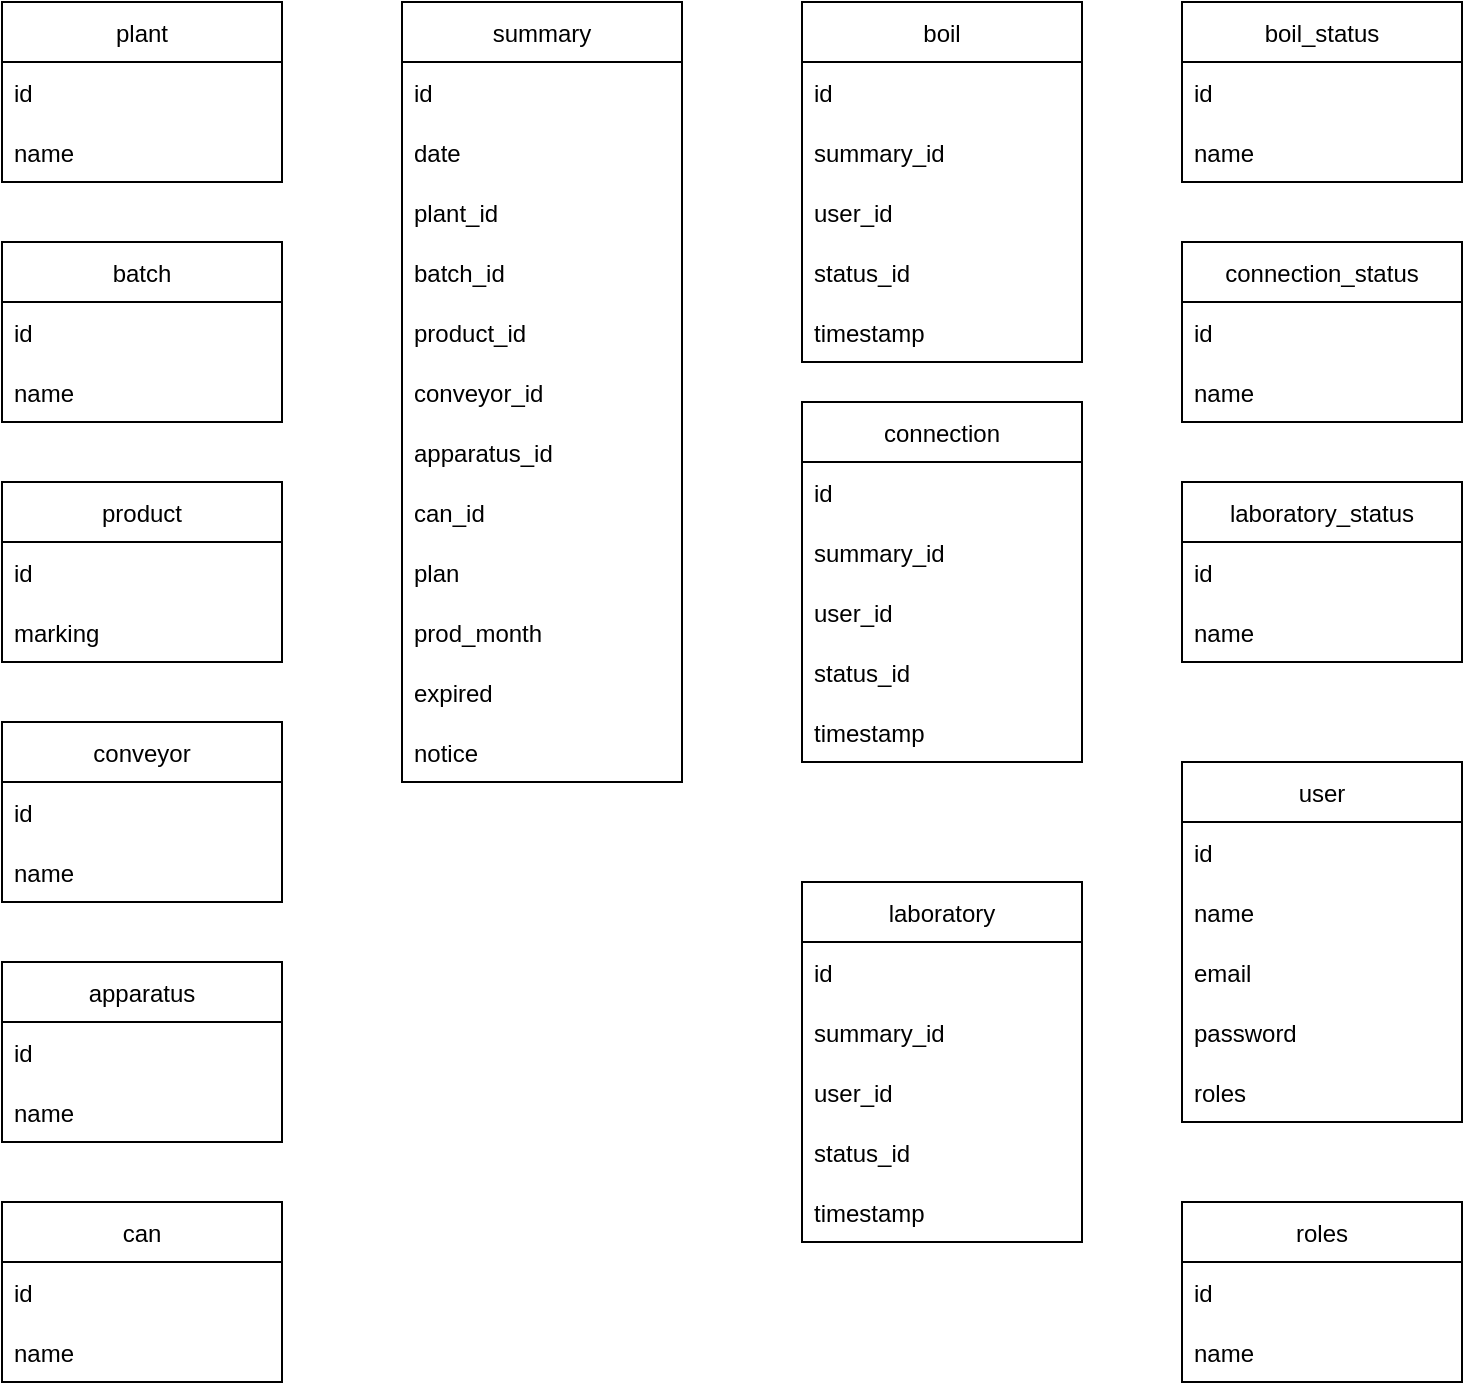 <mxfile version="18.0.3" type="github">
  <diagram id="KZDdiB5b4ge5LAU7r4sU" name="Page-1">
    <mxGraphModel dx="1422" dy="762" grid="1" gridSize="10" guides="1" tooltips="1" connect="1" arrows="1" fold="1" page="1" pageScale="1" pageWidth="827" pageHeight="1169" math="0" shadow="0">
      <root>
        <mxCell id="0" />
        <mxCell id="1" parent="0" />
        <mxCell id="KqP-pL6W__b9JEFC_RT9-1" value="apparatus" style="swimlane;fontStyle=0;childLayout=stackLayout;horizontal=1;startSize=30;horizontalStack=0;resizeParent=1;resizeParentMax=0;resizeLast=0;collapsible=1;marginBottom=0;" vertex="1" parent="1">
          <mxGeometry x="40" y="520" width="140" height="90" as="geometry" />
        </mxCell>
        <mxCell id="KqP-pL6W__b9JEFC_RT9-2" value="id" style="text;strokeColor=none;fillColor=none;align=left;verticalAlign=middle;spacingLeft=4;spacingRight=4;overflow=hidden;points=[[0,0.5],[1,0.5]];portConstraint=eastwest;rotatable=0;" vertex="1" parent="KqP-pL6W__b9JEFC_RT9-1">
          <mxGeometry y="30" width="140" height="30" as="geometry" />
        </mxCell>
        <mxCell id="KqP-pL6W__b9JEFC_RT9-3" value="name" style="text;strokeColor=none;fillColor=none;align=left;verticalAlign=middle;spacingLeft=4;spacingRight=4;overflow=hidden;points=[[0,0.5],[1,0.5]];portConstraint=eastwest;rotatable=0;" vertex="1" parent="KqP-pL6W__b9JEFC_RT9-1">
          <mxGeometry y="60" width="140" height="30" as="geometry" />
        </mxCell>
        <mxCell id="KqP-pL6W__b9JEFC_RT9-5" value="plant" style="swimlane;fontStyle=0;childLayout=stackLayout;horizontal=1;startSize=30;horizontalStack=0;resizeParent=1;resizeParentMax=0;resizeLast=0;collapsible=1;marginBottom=0;" vertex="1" parent="1">
          <mxGeometry x="40" y="40" width="140" height="90" as="geometry" />
        </mxCell>
        <mxCell id="KqP-pL6W__b9JEFC_RT9-6" value="id" style="text;strokeColor=none;fillColor=none;align=left;verticalAlign=middle;spacingLeft=4;spacingRight=4;overflow=hidden;points=[[0,0.5],[1,0.5]];portConstraint=eastwest;rotatable=0;" vertex="1" parent="KqP-pL6W__b9JEFC_RT9-5">
          <mxGeometry y="30" width="140" height="30" as="geometry" />
        </mxCell>
        <mxCell id="KqP-pL6W__b9JEFC_RT9-7" value="name" style="text;strokeColor=none;fillColor=none;align=left;verticalAlign=middle;spacingLeft=4;spacingRight=4;overflow=hidden;points=[[0,0.5],[1,0.5]];portConstraint=eastwest;rotatable=0;" vertex="1" parent="KqP-pL6W__b9JEFC_RT9-5">
          <mxGeometry y="60" width="140" height="30" as="geometry" />
        </mxCell>
        <mxCell id="KqP-pL6W__b9JEFC_RT9-9" value="conveyor" style="swimlane;fontStyle=0;childLayout=stackLayout;horizontal=1;startSize=30;horizontalStack=0;resizeParent=1;resizeParentMax=0;resizeLast=0;collapsible=1;marginBottom=0;" vertex="1" parent="1">
          <mxGeometry x="40" y="400" width="140" height="90" as="geometry" />
        </mxCell>
        <mxCell id="KqP-pL6W__b9JEFC_RT9-10" value="id" style="text;strokeColor=none;fillColor=none;align=left;verticalAlign=middle;spacingLeft=4;spacingRight=4;overflow=hidden;points=[[0,0.5],[1,0.5]];portConstraint=eastwest;rotatable=0;" vertex="1" parent="KqP-pL6W__b9JEFC_RT9-9">
          <mxGeometry y="30" width="140" height="30" as="geometry" />
        </mxCell>
        <mxCell id="KqP-pL6W__b9JEFC_RT9-11" value="name" style="text;strokeColor=none;fillColor=none;align=left;verticalAlign=middle;spacingLeft=4;spacingRight=4;overflow=hidden;points=[[0,0.5],[1,0.5]];portConstraint=eastwest;rotatable=0;" vertex="1" parent="KqP-pL6W__b9JEFC_RT9-9">
          <mxGeometry y="60" width="140" height="30" as="geometry" />
        </mxCell>
        <mxCell id="KqP-pL6W__b9JEFC_RT9-15" value="summary" style="swimlane;fontStyle=0;childLayout=stackLayout;horizontal=1;startSize=30;horizontalStack=0;resizeParent=1;resizeParentMax=0;resizeLast=0;collapsible=1;marginBottom=0;" vertex="1" parent="1">
          <mxGeometry x="240" y="40" width="140" height="390" as="geometry" />
        </mxCell>
        <mxCell id="KqP-pL6W__b9JEFC_RT9-16" value="id" style="text;strokeColor=none;fillColor=none;align=left;verticalAlign=middle;spacingLeft=4;spacingRight=4;overflow=hidden;points=[[0,0.5],[1,0.5]];portConstraint=eastwest;rotatable=0;" vertex="1" parent="KqP-pL6W__b9JEFC_RT9-15">
          <mxGeometry y="30" width="140" height="30" as="geometry" />
        </mxCell>
        <mxCell id="KqP-pL6W__b9JEFC_RT9-17" value="date" style="text;strokeColor=none;fillColor=none;align=left;verticalAlign=middle;spacingLeft=4;spacingRight=4;overflow=hidden;points=[[0,0.5],[1,0.5]];portConstraint=eastwest;rotatable=0;" vertex="1" parent="KqP-pL6W__b9JEFC_RT9-15">
          <mxGeometry y="60" width="140" height="30" as="geometry" />
        </mxCell>
        <mxCell id="KqP-pL6W__b9JEFC_RT9-18" value="plant_id" style="text;strokeColor=none;fillColor=none;align=left;verticalAlign=middle;spacingLeft=4;spacingRight=4;overflow=hidden;points=[[0,0.5],[1,0.5]];portConstraint=eastwest;rotatable=0;" vertex="1" parent="KqP-pL6W__b9JEFC_RT9-15">
          <mxGeometry y="90" width="140" height="30" as="geometry" />
        </mxCell>
        <mxCell id="KqP-pL6W__b9JEFC_RT9-19" value="batch_id" style="text;strokeColor=none;fillColor=none;align=left;verticalAlign=middle;spacingLeft=4;spacingRight=4;overflow=hidden;points=[[0,0.5],[1,0.5]];portConstraint=eastwest;rotatable=0;" vertex="1" parent="KqP-pL6W__b9JEFC_RT9-15">
          <mxGeometry y="120" width="140" height="30" as="geometry" />
        </mxCell>
        <mxCell id="KqP-pL6W__b9JEFC_RT9-20" value="product_id" style="text;strokeColor=none;fillColor=none;align=left;verticalAlign=middle;spacingLeft=4;spacingRight=4;overflow=hidden;points=[[0,0.5],[1,0.5]];portConstraint=eastwest;rotatable=0;" vertex="1" parent="KqP-pL6W__b9JEFC_RT9-15">
          <mxGeometry y="150" width="140" height="30" as="geometry" />
        </mxCell>
        <mxCell id="KqP-pL6W__b9JEFC_RT9-21" value="conveyor_id" style="text;strokeColor=none;fillColor=none;align=left;verticalAlign=middle;spacingLeft=4;spacingRight=4;overflow=hidden;points=[[0,0.5],[1,0.5]];portConstraint=eastwest;rotatable=0;" vertex="1" parent="KqP-pL6W__b9JEFC_RT9-15">
          <mxGeometry y="180" width="140" height="30" as="geometry" />
        </mxCell>
        <mxCell id="KqP-pL6W__b9JEFC_RT9-45" value="apparatus_id" style="text;strokeColor=none;fillColor=none;align=left;verticalAlign=middle;spacingLeft=4;spacingRight=4;overflow=hidden;points=[[0,0.5],[1,0.5]];portConstraint=eastwest;rotatable=0;" vertex="1" parent="KqP-pL6W__b9JEFC_RT9-15">
          <mxGeometry y="210" width="140" height="30" as="geometry" />
        </mxCell>
        <mxCell id="KqP-pL6W__b9JEFC_RT9-46" value="can_id" style="text;strokeColor=none;fillColor=none;align=left;verticalAlign=middle;spacingLeft=4;spacingRight=4;overflow=hidden;points=[[0,0.5],[1,0.5]];portConstraint=eastwest;rotatable=0;" vertex="1" parent="KqP-pL6W__b9JEFC_RT9-15">
          <mxGeometry y="240" width="140" height="30" as="geometry" />
        </mxCell>
        <mxCell id="KqP-pL6W__b9JEFC_RT9-50" value="plan" style="text;strokeColor=none;fillColor=none;align=left;verticalAlign=middle;spacingLeft=4;spacingRight=4;overflow=hidden;points=[[0,0.5],[1,0.5]];portConstraint=eastwest;rotatable=0;" vertex="1" parent="KqP-pL6W__b9JEFC_RT9-15">
          <mxGeometry y="270" width="140" height="30" as="geometry" />
        </mxCell>
        <mxCell id="KqP-pL6W__b9JEFC_RT9-51" value="prod_month" style="text;strokeColor=none;fillColor=none;align=left;verticalAlign=middle;spacingLeft=4;spacingRight=4;overflow=hidden;points=[[0,0.5],[1,0.5]];portConstraint=eastwest;rotatable=0;" vertex="1" parent="KqP-pL6W__b9JEFC_RT9-15">
          <mxGeometry y="300" width="140" height="30" as="geometry" />
        </mxCell>
        <mxCell id="KqP-pL6W__b9JEFC_RT9-52" value="expired" style="text;strokeColor=none;fillColor=none;align=left;verticalAlign=middle;spacingLeft=4;spacingRight=4;overflow=hidden;points=[[0,0.5],[1,0.5]];portConstraint=eastwest;rotatable=0;" vertex="1" parent="KqP-pL6W__b9JEFC_RT9-15">
          <mxGeometry y="330" width="140" height="30" as="geometry" />
        </mxCell>
        <mxCell id="KqP-pL6W__b9JEFC_RT9-53" value="notice" style="text;strokeColor=none;fillColor=none;align=left;verticalAlign=middle;spacingLeft=4;spacingRight=4;overflow=hidden;points=[[0,0.5],[1,0.5]];portConstraint=eastwest;rotatable=0;" vertex="1" parent="KqP-pL6W__b9JEFC_RT9-15">
          <mxGeometry y="360" width="140" height="30" as="geometry" />
        </mxCell>
        <mxCell id="KqP-pL6W__b9JEFC_RT9-25" value="batch" style="swimlane;fontStyle=0;childLayout=stackLayout;horizontal=1;startSize=30;horizontalStack=0;resizeParent=1;resizeParentMax=0;resizeLast=0;collapsible=1;marginBottom=0;" vertex="1" parent="1">
          <mxGeometry x="40" y="160" width="140" height="90" as="geometry" />
        </mxCell>
        <mxCell id="KqP-pL6W__b9JEFC_RT9-26" value="id" style="text;strokeColor=none;fillColor=none;align=left;verticalAlign=middle;spacingLeft=4;spacingRight=4;overflow=hidden;points=[[0,0.5],[1,0.5]];portConstraint=eastwest;rotatable=0;" vertex="1" parent="KqP-pL6W__b9JEFC_RT9-25">
          <mxGeometry y="30" width="140" height="30" as="geometry" />
        </mxCell>
        <mxCell id="KqP-pL6W__b9JEFC_RT9-27" value="name" style="text;strokeColor=none;fillColor=none;align=left;verticalAlign=middle;spacingLeft=4;spacingRight=4;overflow=hidden;points=[[0,0.5],[1,0.5]];portConstraint=eastwest;rotatable=0;" vertex="1" parent="KqP-pL6W__b9JEFC_RT9-25">
          <mxGeometry y="60" width="140" height="30" as="geometry" />
        </mxCell>
        <mxCell id="KqP-pL6W__b9JEFC_RT9-29" value="connection" style="swimlane;fontStyle=0;childLayout=stackLayout;horizontal=1;startSize=30;horizontalStack=0;resizeParent=1;resizeParentMax=0;resizeLast=0;collapsible=1;marginBottom=0;" vertex="1" parent="1">
          <mxGeometry x="440" y="240" width="140" height="180" as="geometry" />
        </mxCell>
        <mxCell id="KqP-pL6W__b9JEFC_RT9-30" value="id" style="text;strokeColor=none;fillColor=none;align=left;verticalAlign=middle;spacingLeft=4;spacingRight=4;overflow=hidden;points=[[0,0.5],[1,0.5]];portConstraint=eastwest;rotatable=0;" vertex="1" parent="KqP-pL6W__b9JEFC_RT9-29">
          <mxGeometry y="30" width="140" height="30" as="geometry" />
        </mxCell>
        <mxCell id="KqP-pL6W__b9JEFC_RT9-31" value="summary_id" style="text;strokeColor=none;fillColor=none;align=left;verticalAlign=middle;spacingLeft=4;spacingRight=4;overflow=hidden;points=[[0,0.5],[1,0.5]];portConstraint=eastwest;rotatable=0;" vertex="1" parent="KqP-pL6W__b9JEFC_RT9-29">
          <mxGeometry y="60" width="140" height="30" as="geometry" />
        </mxCell>
        <mxCell id="KqP-pL6W__b9JEFC_RT9-32" value="user_id" style="text;strokeColor=none;fillColor=none;align=left;verticalAlign=middle;spacingLeft=4;spacingRight=4;overflow=hidden;points=[[0,0.5],[1,0.5]];portConstraint=eastwest;rotatable=0;" vertex="1" parent="KqP-pL6W__b9JEFC_RT9-29">
          <mxGeometry y="90" width="140" height="30" as="geometry" />
        </mxCell>
        <mxCell id="KqP-pL6W__b9JEFC_RT9-33" value="status_id" style="text;strokeColor=none;fillColor=none;align=left;verticalAlign=middle;spacingLeft=4;spacingRight=4;overflow=hidden;points=[[0,0.5],[1,0.5]];portConstraint=eastwest;rotatable=0;" vertex="1" parent="KqP-pL6W__b9JEFC_RT9-29">
          <mxGeometry y="120" width="140" height="30" as="geometry" />
        </mxCell>
        <mxCell id="KqP-pL6W__b9JEFC_RT9-34" value="timestamp" style="text;strokeColor=none;fillColor=none;align=left;verticalAlign=middle;spacingLeft=4;spacingRight=4;overflow=hidden;points=[[0,0.5],[1,0.5]];portConstraint=eastwest;rotatable=0;" vertex="1" parent="KqP-pL6W__b9JEFC_RT9-29">
          <mxGeometry y="150" width="140" height="30" as="geometry" />
        </mxCell>
        <mxCell id="KqP-pL6W__b9JEFC_RT9-35" value="product" style="swimlane;fontStyle=0;childLayout=stackLayout;horizontal=1;startSize=30;horizontalStack=0;resizeParent=1;resizeParentMax=0;resizeLast=0;collapsible=1;marginBottom=0;" vertex="1" parent="1">
          <mxGeometry x="40" y="280" width="140" height="90" as="geometry" />
        </mxCell>
        <mxCell id="KqP-pL6W__b9JEFC_RT9-36" value="id" style="text;strokeColor=none;fillColor=none;align=left;verticalAlign=middle;spacingLeft=4;spacingRight=4;overflow=hidden;points=[[0,0.5],[1,0.5]];portConstraint=eastwest;rotatable=0;" vertex="1" parent="KqP-pL6W__b9JEFC_RT9-35">
          <mxGeometry y="30" width="140" height="30" as="geometry" />
        </mxCell>
        <mxCell id="KqP-pL6W__b9JEFC_RT9-37" value="marking" style="text;strokeColor=none;fillColor=none;align=left;verticalAlign=middle;spacingLeft=4;spacingRight=4;overflow=hidden;points=[[0,0.5],[1,0.5]];portConstraint=eastwest;rotatable=0;" vertex="1" parent="KqP-pL6W__b9JEFC_RT9-35">
          <mxGeometry y="60" width="140" height="30" as="geometry" />
        </mxCell>
        <mxCell id="KqP-pL6W__b9JEFC_RT9-39" value="boil" style="swimlane;fontStyle=0;childLayout=stackLayout;horizontal=1;startSize=30;horizontalStack=0;resizeParent=1;resizeParentMax=0;resizeLast=0;collapsible=1;marginBottom=0;" vertex="1" parent="1">
          <mxGeometry x="440" y="40" width="140" height="180" as="geometry" />
        </mxCell>
        <mxCell id="KqP-pL6W__b9JEFC_RT9-40" value="id" style="text;strokeColor=none;fillColor=none;align=left;verticalAlign=middle;spacingLeft=4;spacingRight=4;overflow=hidden;points=[[0,0.5],[1,0.5]];portConstraint=eastwest;rotatable=0;" vertex="1" parent="KqP-pL6W__b9JEFC_RT9-39">
          <mxGeometry y="30" width="140" height="30" as="geometry" />
        </mxCell>
        <mxCell id="KqP-pL6W__b9JEFC_RT9-41" value="summary_id" style="text;strokeColor=none;fillColor=none;align=left;verticalAlign=middle;spacingLeft=4;spacingRight=4;overflow=hidden;points=[[0,0.5],[1,0.5]];portConstraint=eastwest;rotatable=0;" vertex="1" parent="KqP-pL6W__b9JEFC_RT9-39">
          <mxGeometry y="60" width="140" height="30" as="geometry" />
        </mxCell>
        <mxCell id="KqP-pL6W__b9JEFC_RT9-42" value="user_id" style="text;strokeColor=none;fillColor=none;align=left;verticalAlign=middle;spacingLeft=4;spacingRight=4;overflow=hidden;points=[[0,0.5],[1,0.5]];portConstraint=eastwest;rotatable=0;" vertex="1" parent="KqP-pL6W__b9JEFC_RT9-39">
          <mxGeometry y="90" width="140" height="30" as="geometry" />
        </mxCell>
        <mxCell id="KqP-pL6W__b9JEFC_RT9-43" value="status_id" style="text;strokeColor=none;fillColor=none;align=left;verticalAlign=middle;spacingLeft=4;spacingRight=4;overflow=hidden;points=[[0,0.5],[1,0.5]];portConstraint=eastwest;rotatable=0;" vertex="1" parent="KqP-pL6W__b9JEFC_RT9-39">
          <mxGeometry y="120" width="140" height="30" as="geometry" />
        </mxCell>
        <mxCell id="KqP-pL6W__b9JEFC_RT9-44" value="timestamp" style="text;strokeColor=none;fillColor=none;align=left;verticalAlign=middle;spacingLeft=4;spacingRight=4;overflow=hidden;points=[[0,0.5],[1,0.5]];portConstraint=eastwest;rotatable=0;" vertex="1" parent="KqP-pL6W__b9JEFC_RT9-39">
          <mxGeometry y="150" width="140" height="30" as="geometry" />
        </mxCell>
        <mxCell id="KqP-pL6W__b9JEFC_RT9-47" value="can" style="swimlane;fontStyle=0;childLayout=stackLayout;horizontal=1;startSize=30;horizontalStack=0;resizeParent=1;resizeParentMax=0;resizeLast=0;collapsible=1;marginBottom=0;" vertex="1" parent="1">
          <mxGeometry x="40" y="640" width="140" height="90" as="geometry" />
        </mxCell>
        <mxCell id="KqP-pL6W__b9JEFC_RT9-48" value="id" style="text;strokeColor=none;fillColor=none;align=left;verticalAlign=middle;spacingLeft=4;spacingRight=4;overflow=hidden;points=[[0,0.5],[1,0.5]];portConstraint=eastwest;rotatable=0;" vertex="1" parent="KqP-pL6W__b9JEFC_RT9-47">
          <mxGeometry y="30" width="140" height="30" as="geometry" />
        </mxCell>
        <mxCell id="KqP-pL6W__b9JEFC_RT9-49" value="name" style="text;strokeColor=none;fillColor=none;align=left;verticalAlign=middle;spacingLeft=4;spacingRight=4;overflow=hidden;points=[[0,0.5],[1,0.5]];portConstraint=eastwest;rotatable=0;" vertex="1" parent="KqP-pL6W__b9JEFC_RT9-47">
          <mxGeometry y="60" width="140" height="30" as="geometry" />
        </mxCell>
        <mxCell id="KqP-pL6W__b9JEFC_RT9-55" value="laboratory" style="swimlane;fontStyle=0;childLayout=stackLayout;horizontal=1;startSize=30;horizontalStack=0;resizeParent=1;resizeParentMax=0;resizeLast=0;collapsible=1;marginBottom=0;" vertex="1" parent="1">
          <mxGeometry x="440" y="480" width="140" height="180" as="geometry" />
        </mxCell>
        <mxCell id="KqP-pL6W__b9JEFC_RT9-56" value="id" style="text;strokeColor=none;fillColor=none;align=left;verticalAlign=middle;spacingLeft=4;spacingRight=4;overflow=hidden;points=[[0,0.5],[1,0.5]];portConstraint=eastwest;rotatable=0;" vertex="1" parent="KqP-pL6W__b9JEFC_RT9-55">
          <mxGeometry y="30" width="140" height="30" as="geometry" />
        </mxCell>
        <mxCell id="KqP-pL6W__b9JEFC_RT9-57" value="summary_id" style="text;strokeColor=none;fillColor=none;align=left;verticalAlign=middle;spacingLeft=4;spacingRight=4;overflow=hidden;points=[[0,0.5],[1,0.5]];portConstraint=eastwest;rotatable=0;" vertex="1" parent="KqP-pL6W__b9JEFC_RT9-55">
          <mxGeometry y="60" width="140" height="30" as="geometry" />
        </mxCell>
        <mxCell id="KqP-pL6W__b9JEFC_RT9-58" value="user_id" style="text;strokeColor=none;fillColor=none;align=left;verticalAlign=middle;spacingLeft=4;spacingRight=4;overflow=hidden;points=[[0,0.5],[1,0.5]];portConstraint=eastwest;rotatable=0;" vertex="1" parent="KqP-pL6W__b9JEFC_RT9-55">
          <mxGeometry y="90" width="140" height="30" as="geometry" />
        </mxCell>
        <mxCell id="KqP-pL6W__b9JEFC_RT9-59" value="status_id" style="text;strokeColor=none;fillColor=none;align=left;verticalAlign=middle;spacingLeft=4;spacingRight=4;overflow=hidden;points=[[0,0.5],[1,0.5]];portConstraint=eastwest;rotatable=0;" vertex="1" parent="KqP-pL6W__b9JEFC_RT9-55">
          <mxGeometry y="120" width="140" height="30" as="geometry" />
        </mxCell>
        <mxCell id="KqP-pL6W__b9JEFC_RT9-60" value="timestamp" style="text;strokeColor=none;fillColor=none;align=left;verticalAlign=middle;spacingLeft=4;spacingRight=4;overflow=hidden;points=[[0,0.5],[1,0.5]];portConstraint=eastwest;rotatable=0;" vertex="1" parent="KqP-pL6W__b9JEFC_RT9-55">
          <mxGeometry y="150" width="140" height="30" as="geometry" />
        </mxCell>
        <mxCell id="KqP-pL6W__b9JEFC_RT9-61" value="boil_status" style="swimlane;fontStyle=0;childLayout=stackLayout;horizontal=1;startSize=30;horizontalStack=0;resizeParent=1;resizeParentMax=0;resizeLast=0;collapsible=1;marginBottom=0;" vertex="1" parent="1">
          <mxGeometry x="630" y="40" width="140" height="90" as="geometry" />
        </mxCell>
        <mxCell id="KqP-pL6W__b9JEFC_RT9-62" value="id" style="text;strokeColor=none;fillColor=none;align=left;verticalAlign=middle;spacingLeft=4;spacingRight=4;overflow=hidden;points=[[0,0.5],[1,0.5]];portConstraint=eastwest;rotatable=0;" vertex="1" parent="KqP-pL6W__b9JEFC_RT9-61">
          <mxGeometry y="30" width="140" height="30" as="geometry" />
        </mxCell>
        <mxCell id="KqP-pL6W__b9JEFC_RT9-63" value="name" style="text;strokeColor=none;fillColor=none;align=left;verticalAlign=middle;spacingLeft=4;spacingRight=4;overflow=hidden;points=[[0,0.5],[1,0.5]];portConstraint=eastwest;rotatable=0;" vertex="1" parent="KqP-pL6W__b9JEFC_RT9-61">
          <mxGeometry y="60" width="140" height="30" as="geometry" />
        </mxCell>
        <mxCell id="KqP-pL6W__b9JEFC_RT9-65" value="connection_status" style="swimlane;fontStyle=0;childLayout=stackLayout;horizontal=1;startSize=30;horizontalStack=0;resizeParent=1;resizeParentMax=0;resizeLast=0;collapsible=1;marginBottom=0;" vertex="1" parent="1">
          <mxGeometry x="630" y="160" width="140" height="90" as="geometry" />
        </mxCell>
        <mxCell id="KqP-pL6W__b9JEFC_RT9-66" value="id" style="text;strokeColor=none;fillColor=none;align=left;verticalAlign=middle;spacingLeft=4;spacingRight=4;overflow=hidden;points=[[0,0.5],[1,0.5]];portConstraint=eastwest;rotatable=0;" vertex="1" parent="KqP-pL6W__b9JEFC_RT9-65">
          <mxGeometry y="30" width="140" height="30" as="geometry" />
        </mxCell>
        <mxCell id="KqP-pL6W__b9JEFC_RT9-67" value="name" style="text;strokeColor=none;fillColor=none;align=left;verticalAlign=middle;spacingLeft=4;spacingRight=4;overflow=hidden;points=[[0,0.5],[1,0.5]];portConstraint=eastwest;rotatable=0;" vertex="1" parent="KqP-pL6W__b9JEFC_RT9-65">
          <mxGeometry y="60" width="140" height="30" as="geometry" />
        </mxCell>
        <mxCell id="KqP-pL6W__b9JEFC_RT9-68" value="laboratory_status" style="swimlane;fontStyle=0;childLayout=stackLayout;horizontal=1;startSize=30;horizontalStack=0;resizeParent=1;resizeParentMax=0;resizeLast=0;collapsible=1;marginBottom=0;" vertex="1" parent="1">
          <mxGeometry x="630" y="280" width="140" height="90" as="geometry" />
        </mxCell>
        <mxCell id="KqP-pL6W__b9JEFC_RT9-69" value="id" style="text;strokeColor=none;fillColor=none;align=left;verticalAlign=middle;spacingLeft=4;spacingRight=4;overflow=hidden;points=[[0,0.5],[1,0.5]];portConstraint=eastwest;rotatable=0;" vertex="1" parent="KqP-pL6W__b9JEFC_RT9-68">
          <mxGeometry y="30" width="140" height="30" as="geometry" />
        </mxCell>
        <mxCell id="KqP-pL6W__b9JEFC_RT9-70" value="name" style="text;strokeColor=none;fillColor=none;align=left;verticalAlign=middle;spacingLeft=4;spacingRight=4;overflow=hidden;points=[[0,0.5],[1,0.5]];portConstraint=eastwest;rotatable=0;" vertex="1" parent="KqP-pL6W__b9JEFC_RT9-68">
          <mxGeometry y="60" width="140" height="30" as="geometry" />
        </mxCell>
        <mxCell id="KqP-pL6W__b9JEFC_RT9-71" value="user" style="swimlane;fontStyle=0;childLayout=stackLayout;horizontal=1;startSize=30;horizontalStack=0;resizeParent=1;resizeParentMax=0;resizeLast=0;collapsible=1;marginBottom=0;" vertex="1" parent="1">
          <mxGeometry x="630" y="420" width="140" height="180" as="geometry" />
        </mxCell>
        <mxCell id="KqP-pL6W__b9JEFC_RT9-72" value="id" style="text;strokeColor=none;fillColor=none;align=left;verticalAlign=middle;spacingLeft=4;spacingRight=4;overflow=hidden;points=[[0,0.5],[1,0.5]];portConstraint=eastwest;rotatable=0;" vertex="1" parent="KqP-pL6W__b9JEFC_RT9-71">
          <mxGeometry y="30" width="140" height="30" as="geometry" />
        </mxCell>
        <mxCell id="KqP-pL6W__b9JEFC_RT9-73" value="name" style="text;strokeColor=none;fillColor=none;align=left;verticalAlign=middle;spacingLeft=4;spacingRight=4;overflow=hidden;points=[[0,0.5],[1,0.5]];portConstraint=eastwest;rotatable=0;" vertex="1" parent="KqP-pL6W__b9JEFC_RT9-71">
          <mxGeometry y="60" width="140" height="30" as="geometry" />
        </mxCell>
        <mxCell id="KqP-pL6W__b9JEFC_RT9-74" value="email" style="text;strokeColor=none;fillColor=none;align=left;verticalAlign=middle;spacingLeft=4;spacingRight=4;overflow=hidden;points=[[0,0.5],[1,0.5]];portConstraint=eastwest;rotatable=0;" vertex="1" parent="KqP-pL6W__b9JEFC_RT9-71">
          <mxGeometry y="90" width="140" height="30" as="geometry" />
        </mxCell>
        <mxCell id="KqP-pL6W__b9JEFC_RT9-75" value="password" style="text;strokeColor=none;fillColor=none;align=left;verticalAlign=middle;spacingLeft=4;spacingRight=4;overflow=hidden;points=[[0,0.5],[1,0.5]];portConstraint=eastwest;rotatable=0;" vertex="1" parent="KqP-pL6W__b9JEFC_RT9-71">
          <mxGeometry y="120" width="140" height="30" as="geometry" />
        </mxCell>
        <mxCell id="KqP-pL6W__b9JEFC_RT9-76" value="roles" style="text;strokeColor=none;fillColor=none;align=left;verticalAlign=middle;spacingLeft=4;spacingRight=4;overflow=hidden;points=[[0,0.5],[1,0.5]];portConstraint=eastwest;rotatable=0;" vertex="1" parent="KqP-pL6W__b9JEFC_RT9-71">
          <mxGeometry y="150" width="140" height="30" as="geometry" />
        </mxCell>
        <mxCell id="KqP-pL6W__b9JEFC_RT9-77" value="roles" style="swimlane;fontStyle=0;childLayout=stackLayout;horizontal=1;startSize=30;horizontalStack=0;resizeParent=1;resizeParentMax=0;resizeLast=0;collapsible=1;marginBottom=0;" vertex="1" parent="1">
          <mxGeometry x="630" y="640" width="140" height="90" as="geometry" />
        </mxCell>
        <mxCell id="KqP-pL6W__b9JEFC_RT9-78" value="id" style="text;strokeColor=none;fillColor=none;align=left;verticalAlign=middle;spacingLeft=4;spacingRight=4;overflow=hidden;points=[[0,0.5],[1,0.5]];portConstraint=eastwest;rotatable=0;" vertex="1" parent="KqP-pL6W__b9JEFC_RT9-77">
          <mxGeometry y="30" width="140" height="30" as="geometry" />
        </mxCell>
        <mxCell id="KqP-pL6W__b9JEFC_RT9-79" value="name" style="text;strokeColor=none;fillColor=none;align=left;verticalAlign=middle;spacingLeft=4;spacingRight=4;overflow=hidden;points=[[0,0.5],[1,0.5]];portConstraint=eastwest;rotatable=0;" vertex="1" parent="KqP-pL6W__b9JEFC_RT9-77">
          <mxGeometry y="60" width="140" height="30" as="geometry" />
        </mxCell>
      </root>
    </mxGraphModel>
  </diagram>
</mxfile>
